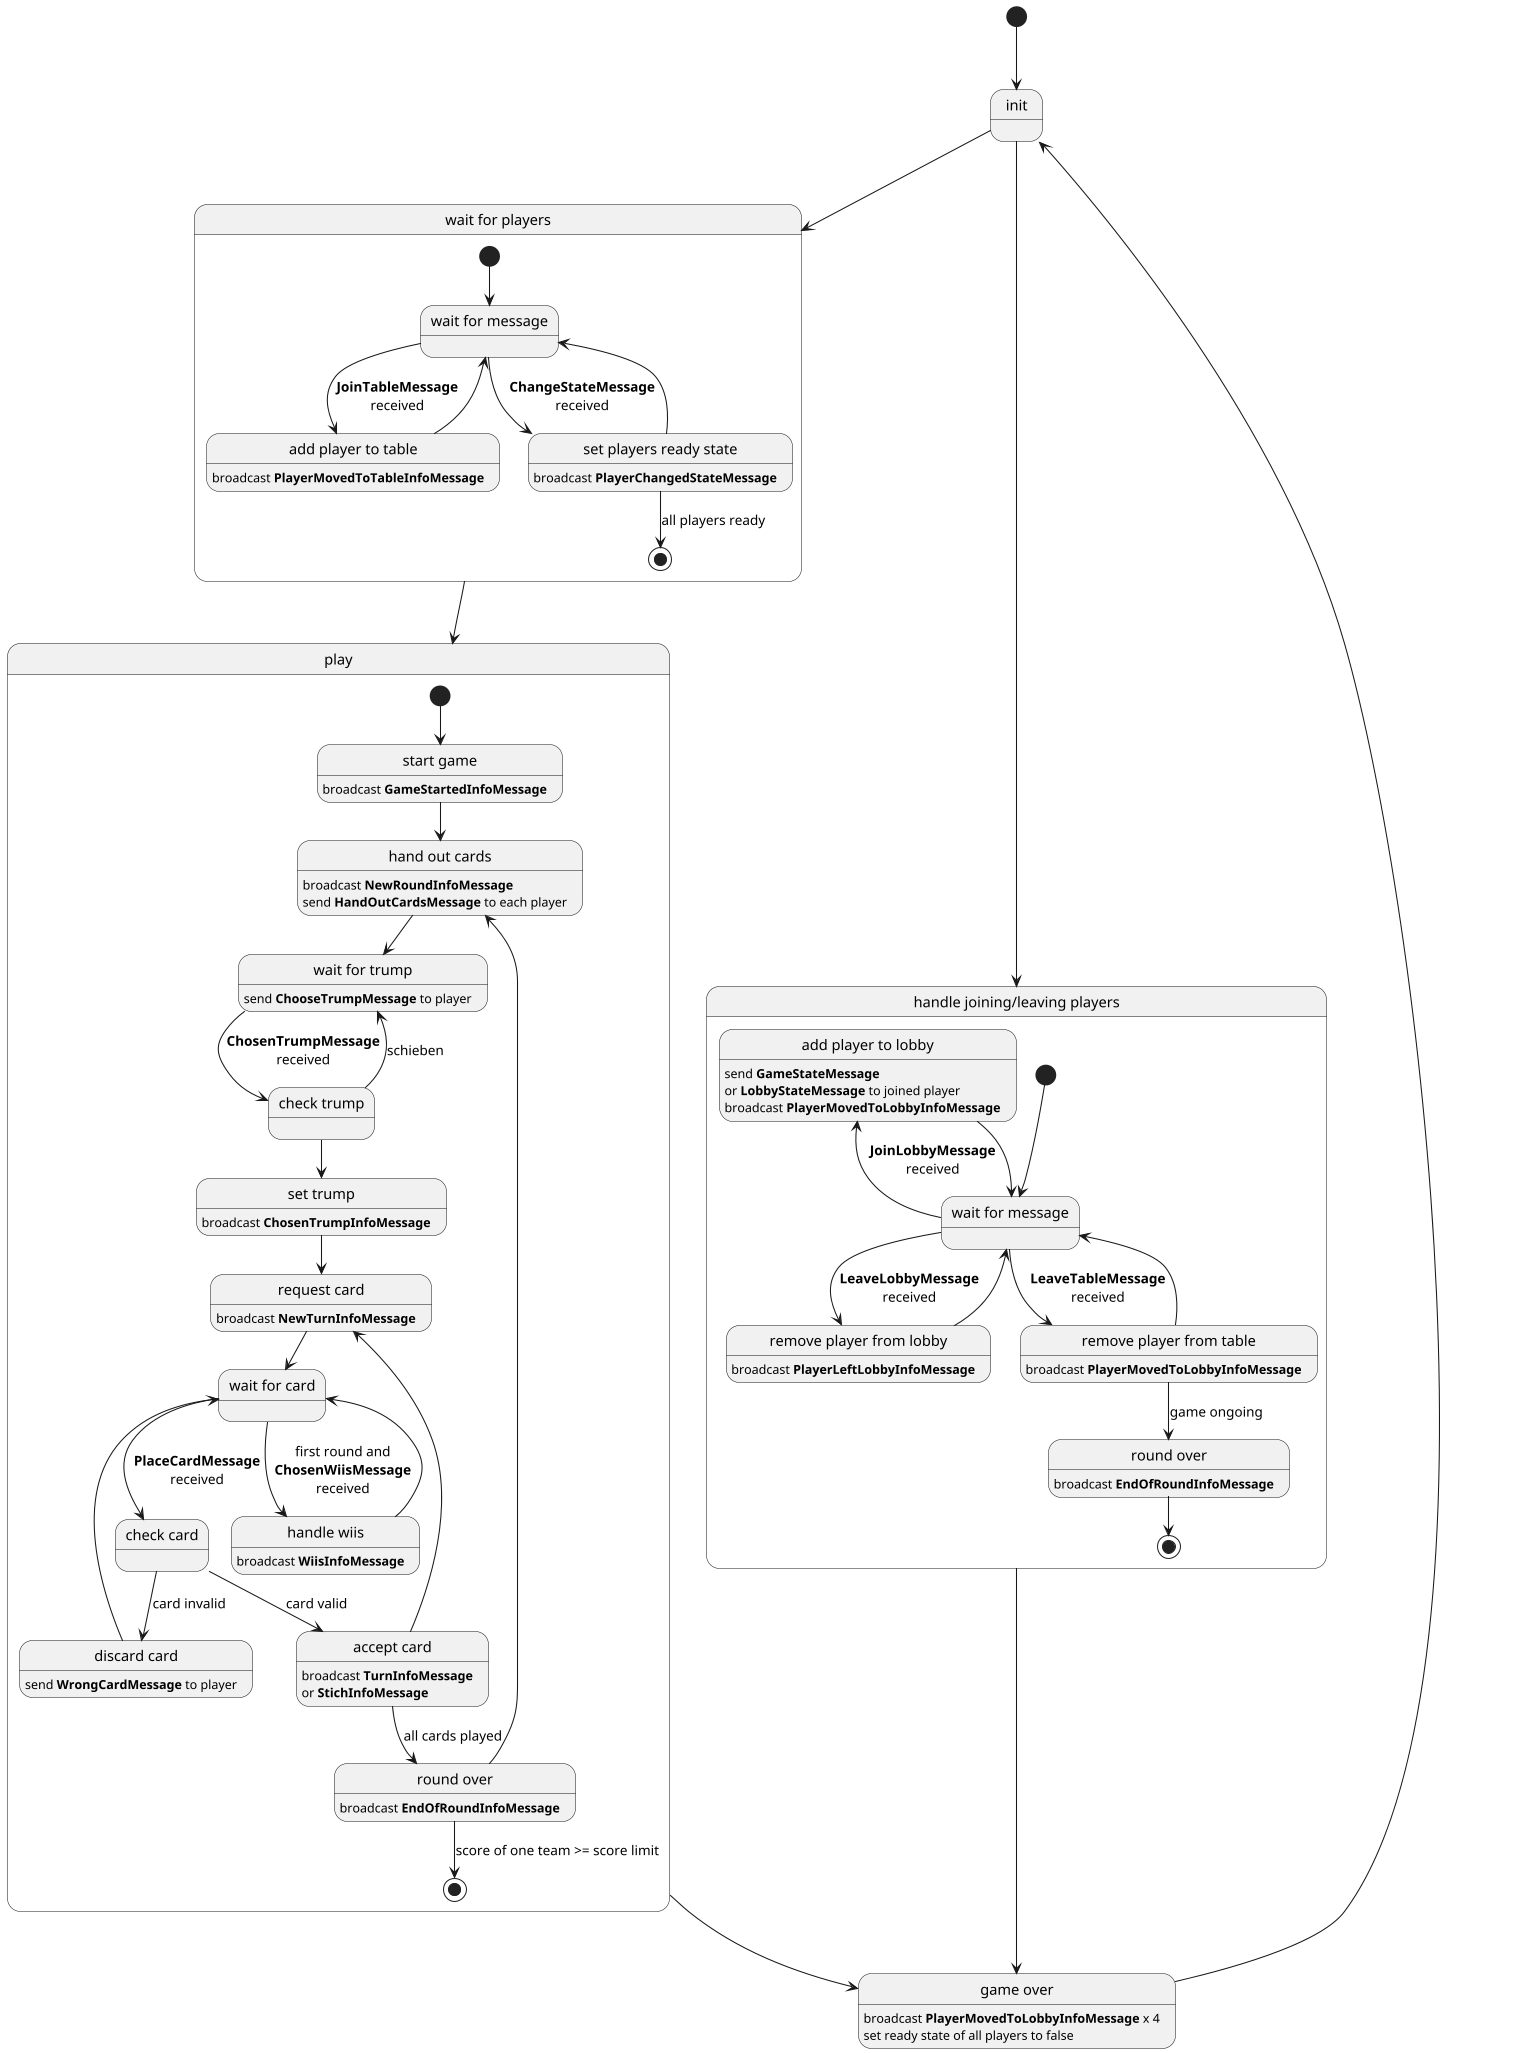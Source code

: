 @startuml
skinparam dpi 100
skinparam shadowing false

[*] --> init
init --> lobby
init --> handleJoinLeave

state "wait for players" as lobby {
      state "wait for message" as waitForMsg
      state "add player to table" as addPlayerToTable : broadcast **PlayerMovedToTableInfoMessage**
      state "set players ready state" as setPlayerReadyState : broadcast **PlayerChangedStateMessage**

      [*] --> waitForMsg
      waitForMsg --> addPlayerToTable : **JoinTableMessage**\nreceived
      waitForMsg --> setPlayerReadyState : **ChangeStateMessage**\nreceived
      addPlayerToTable --> waitForMsg
      setPlayerReadyState --> waitForMsg
      setPlayerReadyState --> [*] : all players ready
}

lobby --> play

state "play" as play {
      state "start game" as startGame : broadcast **GameStartedInfoMessage**
      state "hand out cards" as handOut : \
      broadcast **NewRoundInfoMessage**\nsend **HandOutCardsMessage** to each player
      state "wait for trump" as waitTrump : send **ChooseTrumpMessage** to player
      state "wait for card" as waitForCard
      state "set trump" as setTrump : broadcast **ChosenTrumpInfoMessage**
      state "check trump" as checkTrump
      state "request card" as requestCard : broadcast **NewTurnInfoMessage**
      state "check card" as checkCard
      state "accept card" as acceptCard : \
      broadcast **TurnInfoMessage**\nor **StichInfoMessage**
      state "discard card" as discardCard : send **WrongCardMessage** to player
      state "handle wiis" as handleWiis : broadcast **WiisInfoMessage**
      state "round over" as roundOver : broadcast **EndOfRoundInfoMessage**

      [*] --> startGame
      startGame --> handOut
      handOut --> waitTrump
      waitTrump --> checkTrump : **ChosenTrumpMessage**\nreceived
      checkTrump --> waitTrump : schieben
      checkTrump --> setTrump
      setTrump --> requestCard
      requestCard --> waitForCard
      waitForCard --> checkCard : **PlaceCardMessage**\nreceived
      waitForCard --> handleWiis : first round and\n**ChosenWiisMessage**\nreceived
      handleWiis --> waitForCard
      checkCard --> acceptCard : card valid
      acceptCard --> requestCard
      checkCard --> discardCard : card invalid
      discardCard --> waitForCard
      acceptCard --> roundOver : all cards played
      roundOver --> handOut
      roundOver --> [*] : score of one team >= score limit
}

state "game over" as gameOver : \
broadcast **PlayerMovedToLobbyInfoMessage** x 4\n\
set ready state of all players to false

play --> gameOver
gameOver -up-> init


state "handle joining/leaving players" as handleJoinLeave {
      state "wait for message" as waitForJoinLeave
      state "add player to lobby" as addPlayerToLobby : \
      send **GameStateMessage**\nor **LobbyStateMessage** to joined player\nbroadcast **PlayerMovedToLobbyInfoMessage**
      state "remove player from lobby" as removePlayerFromLobby : broadcast **PlayerLeftLobbyInfoMessage**
      state "remove player from table" as removePlayerFromTable : broadcast **PlayerMovedToLobbyInfoMessage**
      state "round over" as roundOver2 : broadcast **EndOfRoundInfoMessage**

      [*] --> waitForJoinLeave
      waitForJoinLeave -left-> addPlayerToLobby : **JoinLobbyMessage**\nreceived
      addPlayerToLobby --> waitForJoinLeave
      waitForJoinLeave-right-> removePlayerFromLobby : **LeaveLobbyMessage**\nreceived
      removePlayerFromLobby --> waitForJoinLeave
      waitForJoinLeave --> removePlayerFromTable : **LeaveTableMessage**\nreceived
      removePlayerFromTable --> waitForJoinLeave
      removePlayerFromTable --> roundOver2 : game ongoing
      roundOver2 --> [*]
}

handleJoinLeave --> gameOver

@enduml
